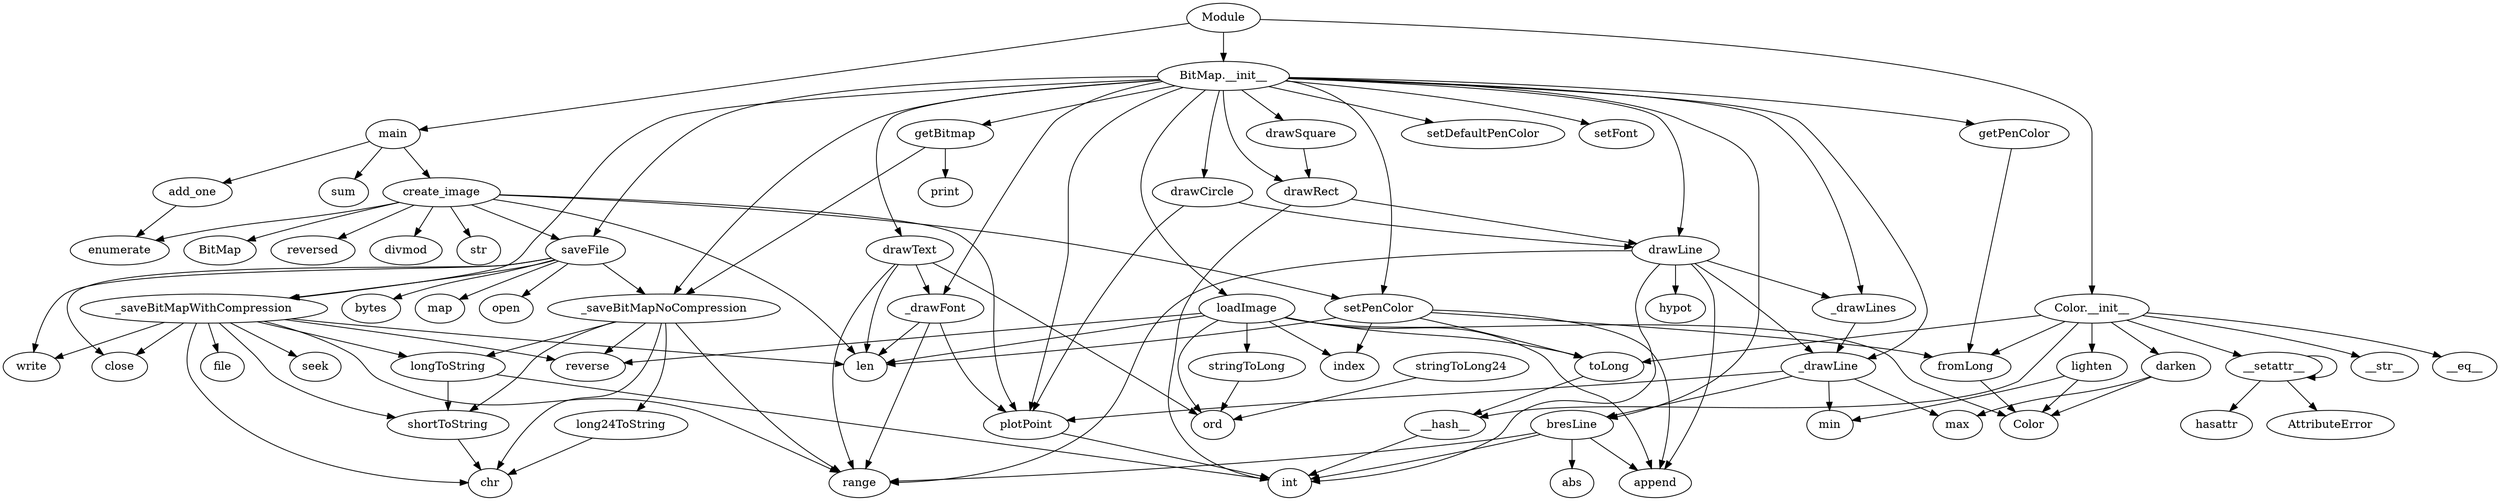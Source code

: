 digraph  {
main;
create_image;
add_one;
sum;
enumerate;
BitMap;
len;
setPenColor;
plotPoint;
reversed;
divmod;
saveFile;
str;
shortToString;
chr;
longToString;
int;
long24ToString;
stringToLong;
ord;
stringToLong24;
__setattr__;
hasattr;
AttributeError;
__str__;
__hash__;
__eq__;
lighten;
Color;
min;
darken;
max;
toLong;
fromLong;
setDefaultPenColor;
index;
append;
getPenColor;
drawRect;
drawLine;
drawSquare;
bresLine;
abs;
range;
_drawLine;
_drawLines;
hypot;
drawCircle;
_saveBitMapNoCompression;
reverse;
_saveBitMapWithCompression;
file;
write;
seek;
close;
open;
bytes;
map;
getBitmap;
print;
_drawFont;
drawText;
setFont;
loadImage;
Module;
"Color.__init__";
"BitMap.__init__";
main -> create_image;
main -> add_one;
main -> sum;
create_image -> BitMap;
create_image -> len;
create_image -> enumerate;
create_image -> setPenColor;
create_image -> plotPoint;
create_image -> reversed;
create_image -> divmod;
create_image -> saveFile;
create_image -> str;
add_one -> enumerate;
setPenColor -> toLong;
setPenColor -> index;
setPenColor -> len;
setPenColor -> append;
setPenColor -> fromLong;
plotPoint -> int;
saveFile -> _saveBitMapWithCompression;
saveFile -> _saveBitMapNoCompression;
saveFile -> open;
saveFile -> write;
saveFile -> bytes;
saveFile -> map;
saveFile -> close;
shortToString -> chr;
longToString -> int;
longToString -> shortToString;
long24ToString -> chr;
stringToLong -> ord;
stringToLong24 -> ord;
__setattr__ -> hasattr;
__setattr__ -> AttributeError;
__setattr__ -> __setattr__;
__hash__ -> int;
lighten -> Color;
lighten -> min;
darken -> Color;
darken -> max;
toLong -> __hash__;
fromLong -> Color;
getPenColor -> fromLong;
drawRect -> int;
drawRect -> drawLine;
drawLine -> _drawLine;
drawLine -> hypot;
drawLine -> range;
drawLine -> int;
drawLine -> append;
drawLine -> _drawLines;
drawSquare -> drawRect;
bresLine -> int;
bresLine -> abs;
bresLine -> range;
bresLine -> append;
_drawLine -> max;
_drawLine -> min;
_drawLine -> plotPoint;
_drawLine -> bresLine;
_drawLines -> _drawLine;
drawCircle -> plotPoint;
drawCircle -> drawLine;
_saveBitMapNoCompression -> longToString;
_saveBitMapNoCompression -> shortToString;
_saveBitMapNoCompression -> reverse;
_saveBitMapNoCompression -> long24ToString;
_saveBitMapNoCompression -> range;
_saveBitMapNoCompression -> chr;
_saveBitMapWithCompression -> file;
_saveBitMapWithCompression -> write;
_saveBitMapWithCompression -> longToString;
_saveBitMapWithCompression -> shortToString;
_saveBitMapWithCompression -> len;
_saveBitMapWithCompression -> range;
_saveBitMapWithCompression -> reverse;
_saveBitMapWithCompression -> chr;
_saveBitMapWithCompression -> seek;
_saveBitMapWithCompression -> close;
getBitmap -> print;
getBitmap -> _saveBitMapNoCompression;
_drawFont -> len;
_drawFont -> range;
_drawFont -> plotPoint;
drawText -> range;
drawText -> len;
drawText -> _drawFont;
drawText -> ord;
loadImage -> stringToLong;
loadImage -> append;
loadImage -> len;
loadImage -> Color;
loadImage -> ord;
loadImage -> toLong;
loadImage -> index;
loadImage -> reverse;
Module -> "Color.__init__";
Module -> "BitMap.__init__";
Module -> main;
"Color.__init__" -> __setattr__;
"Color.__init__" -> __str__;
"Color.__init__" -> __hash__;
"Color.__init__" -> __eq__;
"Color.__init__" -> lighten;
"Color.__init__" -> darken;
"Color.__init__" -> toLong;
"Color.__init__" -> fromLong;
"BitMap.__init__" -> setDefaultPenColor;
"BitMap.__init__" -> setPenColor;
"BitMap.__init__" -> getPenColor;
"BitMap.__init__" -> plotPoint;
"BitMap.__init__" -> drawRect;
"BitMap.__init__" -> drawSquare;
"BitMap.__init__" -> bresLine;
"BitMap.__init__" -> _drawLine;
"BitMap.__init__" -> _drawLines;
"BitMap.__init__" -> drawLine;
"BitMap.__init__" -> drawCircle;
"BitMap.__init__" -> _saveBitMapNoCompression;
"BitMap.__init__" -> _saveBitMapWithCompression;
"BitMap.__init__" -> saveFile;
"BitMap.__init__" -> getBitmap;
"BitMap.__init__" -> _drawFont;
"BitMap.__init__" -> drawText;
"BitMap.__init__" -> setFont;
"BitMap.__init__" -> loadImage;
}
